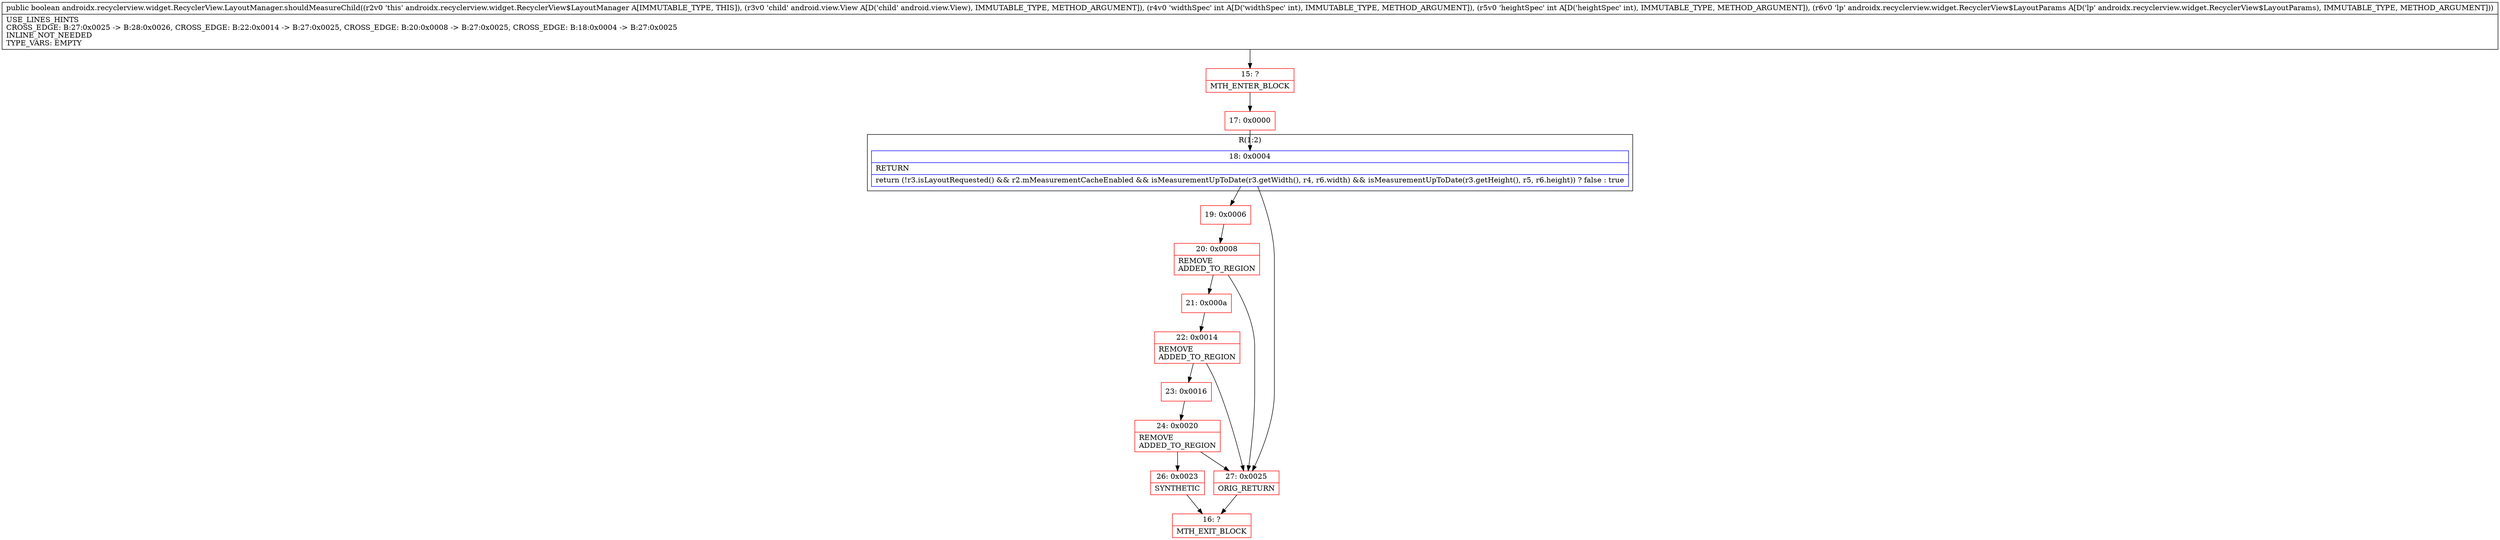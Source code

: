 digraph "CFG forandroidx.recyclerview.widget.RecyclerView.LayoutManager.shouldMeasureChild(Landroid\/view\/View;IILandroidx\/recyclerview\/widget\/RecyclerView$LayoutParams;)Z" {
subgraph cluster_Region_1429181545 {
label = "R(1:2)";
node [shape=record,color=blue];
Node_18 [shape=record,label="{18\:\ 0x0004|RETURN\l|return (!r3.isLayoutRequested() && r2.mMeasurementCacheEnabled && isMeasurementUpToDate(r3.getWidth(), r4, r6.width) && isMeasurementUpToDate(r3.getHeight(), r5, r6.height)) ? false : true\l}"];
}
Node_15 [shape=record,color=red,label="{15\:\ ?|MTH_ENTER_BLOCK\l}"];
Node_17 [shape=record,color=red,label="{17\:\ 0x0000}"];
Node_19 [shape=record,color=red,label="{19\:\ 0x0006}"];
Node_20 [shape=record,color=red,label="{20\:\ 0x0008|REMOVE\lADDED_TO_REGION\l}"];
Node_21 [shape=record,color=red,label="{21\:\ 0x000a}"];
Node_22 [shape=record,color=red,label="{22\:\ 0x0014|REMOVE\lADDED_TO_REGION\l}"];
Node_23 [shape=record,color=red,label="{23\:\ 0x0016}"];
Node_24 [shape=record,color=red,label="{24\:\ 0x0020|REMOVE\lADDED_TO_REGION\l}"];
Node_26 [shape=record,color=red,label="{26\:\ 0x0023|SYNTHETIC\l}"];
Node_16 [shape=record,color=red,label="{16\:\ ?|MTH_EXIT_BLOCK\l}"];
Node_27 [shape=record,color=red,label="{27\:\ 0x0025|ORIG_RETURN\l}"];
MethodNode[shape=record,label="{public boolean androidx.recyclerview.widget.RecyclerView.LayoutManager.shouldMeasureChild((r2v0 'this' androidx.recyclerview.widget.RecyclerView$LayoutManager A[IMMUTABLE_TYPE, THIS]), (r3v0 'child' android.view.View A[D('child' android.view.View), IMMUTABLE_TYPE, METHOD_ARGUMENT]), (r4v0 'widthSpec' int A[D('widthSpec' int), IMMUTABLE_TYPE, METHOD_ARGUMENT]), (r5v0 'heightSpec' int A[D('heightSpec' int), IMMUTABLE_TYPE, METHOD_ARGUMENT]), (r6v0 'lp' androidx.recyclerview.widget.RecyclerView$LayoutParams A[D('lp' androidx.recyclerview.widget.RecyclerView$LayoutParams), IMMUTABLE_TYPE, METHOD_ARGUMENT]))  | USE_LINES_HINTS\lCROSS_EDGE: B:27:0x0025 \-\> B:28:0x0026, CROSS_EDGE: B:22:0x0014 \-\> B:27:0x0025, CROSS_EDGE: B:20:0x0008 \-\> B:27:0x0025, CROSS_EDGE: B:18:0x0004 \-\> B:27:0x0025\lINLINE_NOT_NEEDED\lTYPE_VARS: EMPTY\l}"];
MethodNode -> Node_15;Node_18 -> Node_19;
Node_18 -> Node_27;
Node_15 -> Node_17;
Node_17 -> Node_18;
Node_19 -> Node_20;
Node_20 -> Node_21;
Node_20 -> Node_27;
Node_21 -> Node_22;
Node_22 -> Node_23;
Node_22 -> Node_27;
Node_23 -> Node_24;
Node_24 -> Node_26;
Node_24 -> Node_27;
Node_26 -> Node_16;
Node_27 -> Node_16;
}

